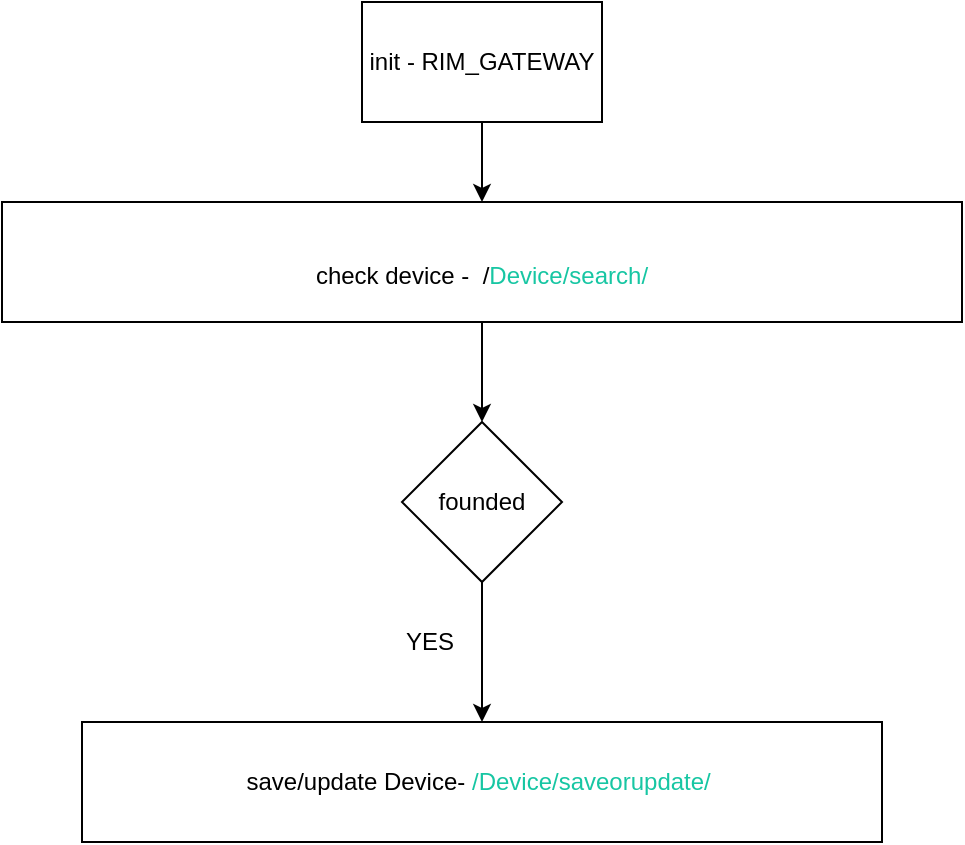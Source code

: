 <mxfile version="14.4.3" type="device"><diagram id="2OSQTPDe2tPbW6KyD0vg" name="Page-1"><mxGraphModel dx="944" dy="542" grid="1" gridSize="10" guides="1" tooltips="1" connect="1" arrows="1" fold="1" page="1" pageScale="1" pageWidth="827" pageHeight="1169" math="0" shadow="0"><root><mxCell id="0"/><mxCell id="1" parent="0"/><mxCell id="PEBPIbScvAenDwRSJRS2-7" style="edgeStyle=orthogonalEdgeStyle;rounded=0;orthogonalLoop=1;jettySize=auto;html=1;exitX=0.5;exitY=1;exitDx=0;exitDy=0;entryX=0.5;entryY=0;entryDx=0;entryDy=0;" edge="1" parent="1" source="PEBPIbScvAenDwRSJRS2-1" target="PEBPIbScvAenDwRSJRS2-4"><mxGeometry relative="1" as="geometry"/></mxCell><mxCell id="PEBPIbScvAenDwRSJRS2-1" value="init - RIM_GATEWAY" style="rounded=0;whiteSpace=wrap;html=1;" vertex="1" parent="1"><mxGeometry x="360" y="60" width="120" height="60" as="geometry"/></mxCell><mxCell id="PEBPIbScvAenDwRSJRS2-2" value="save/update Device-&amp;nbsp;&lt;span style=&quot;color: rgb(23 , 198 , 163)&quot;&gt;/Device/saveorupdate/&amp;nbsp;&lt;/span&gt;" style="rounded=0;whiteSpace=wrap;html=1;" vertex="1" parent="1"><mxGeometry x="220" y="420" width="400" height="60" as="geometry"/></mxCell><mxCell id="PEBPIbScvAenDwRSJRS2-6" style="edgeStyle=orthogonalEdgeStyle;rounded=0;orthogonalLoop=1;jettySize=auto;html=1;exitX=0.5;exitY=1;exitDx=0;exitDy=0;entryX=0.5;entryY=0;entryDx=0;entryDy=0;" edge="1" parent="1" source="PEBPIbScvAenDwRSJRS2-8" target="PEBPIbScvAenDwRSJRS2-2"><mxGeometry relative="1" as="geometry"/></mxCell><mxCell id="PEBPIbScvAenDwRSJRS2-10" style="edgeStyle=orthogonalEdgeStyle;rounded=0;orthogonalLoop=1;jettySize=auto;html=1;exitX=0.5;exitY=1;exitDx=0;exitDy=0;entryX=0.5;entryY=0;entryDx=0;entryDy=0;" edge="1" parent="1" source="PEBPIbScvAenDwRSJRS2-4" target="PEBPIbScvAenDwRSJRS2-8"><mxGeometry relative="1" as="geometry"/></mxCell><mxCell id="PEBPIbScvAenDwRSJRS2-4" value="&lt;p class=&quot;p1&quot; style=&quot;margin: 0px ; font-stretch: normal ; line-height: normal ; color: rgb(23 , 198 , 163)&quot;&gt;&lt;br&gt;&lt;/p&gt;check device -&amp;nbsp; /&lt;span style=&quot;color: rgb(23 , 198 , 163)&quot;&gt;Device/search/&lt;/span&gt;" style="rounded=0;whiteSpace=wrap;html=1;" vertex="1" parent="1"><mxGeometry x="180" y="160" width="480" height="60" as="geometry"/></mxCell><mxCell id="PEBPIbScvAenDwRSJRS2-8" value="founded" style="rhombus;whiteSpace=wrap;html=1;" vertex="1" parent="1"><mxGeometry x="380" y="270" width="80" height="80" as="geometry"/></mxCell><mxCell id="PEBPIbScvAenDwRSJRS2-11" value="YES" style="text;html=1;strokeColor=none;fillColor=none;align=center;verticalAlign=middle;whiteSpace=wrap;rounded=0;" vertex="1" parent="1"><mxGeometry x="374" y="370" width="40" height="20" as="geometry"/></mxCell></root></mxGraphModel></diagram></mxfile>